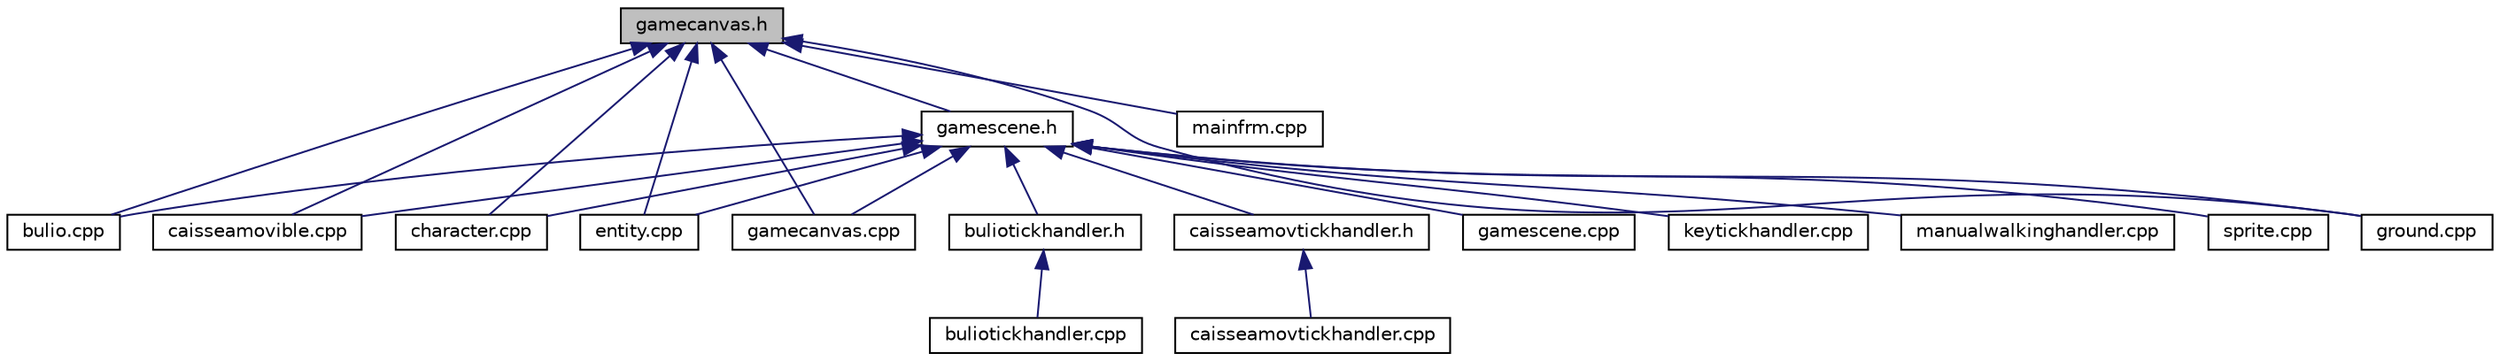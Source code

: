digraph "gamecanvas.h"
{
 // LATEX_PDF_SIZE
  edge [fontname="Helvetica",fontsize="10",labelfontname="Helvetica",labelfontsize="10"];
  node [fontname="Helvetica",fontsize="10",shape=record];
  Node1 [label="gamecanvas.h",height=0.2,width=0.4,color="black", fillcolor="grey75", style="filled", fontcolor="black",tooltip="Déclaration de la classe GameCanvas."];
  Node1 -> Node2 [dir="back",color="midnightblue",fontsize="10",style="solid",fontname="Helvetica"];
  Node2 [label="bulio.cpp",height=0.2,width=0.4,color="black", fillcolor="white", style="filled",URL="$bulio_8cpp.html",tooltip="Définition de la classe Bulio."];
  Node1 -> Node3 [dir="back",color="midnightblue",fontsize="10",style="solid",fontname="Helvetica"];
  Node3 [label="caisseamovible.cpp",height=0.2,width=0.4,color="black", fillcolor="white", style="filled",URL="$caisseamovible_8cpp.html",tooltip="Définition de la classe CaisseAmovible."];
  Node1 -> Node4 [dir="back",color="midnightblue",fontsize="10",style="solid",fontname="Helvetica"];
  Node4 [label="character.cpp",height=0.2,width=0.4,color="black", fillcolor="white", style="filled",URL="$character_8cpp.html",tooltip="Définition de la classe Character."];
  Node1 -> Node5 [dir="back",color="midnightblue",fontsize="10",style="solid",fontname="Helvetica"];
  Node5 [label="entity.cpp",height=0.2,width=0.4,color="black", fillcolor="white", style="filled",URL="$entity_8cpp.html",tooltip="Définition de la classe Entity."];
  Node1 -> Node6 [dir="back",color="midnightblue",fontsize="10",style="solid",fontname="Helvetica"];
  Node6 [label="gamecanvas.cpp",height=0.2,width=0.4,color="black", fillcolor="white", style="filled",URL="$gamecanvas_8cpp.html",tooltip="Déclaration de la classe GameCanvas."];
  Node1 -> Node7 [dir="back",color="midnightblue",fontsize="10",style="solid",fontname="Helvetica"];
  Node7 [label="gamescene.h",height=0.2,width=0.4,color="black", fillcolor="white", style="filled",URL="$gamescene_8h.html",tooltip="Déclaration de la classe GameScene."];
  Node7 -> Node2 [dir="back",color="midnightblue",fontsize="10",style="solid",fontname="Helvetica"];
  Node7 -> Node8 [dir="back",color="midnightblue",fontsize="10",style="solid",fontname="Helvetica"];
  Node8 [label="buliotickhandler.h",height=0.2,width=0.4,color="black", fillcolor="white", style="filled",URL="$buliotickhandler_8h_source.html",tooltip=" "];
  Node8 -> Node9 [dir="back",color="midnightblue",fontsize="10",style="solid",fontname="Helvetica"];
  Node9 [label="buliotickhandler.cpp",height=0.2,width=0.4,color="black", fillcolor="white", style="filled",URL="$buliotickhandler_8cpp.html",tooltip="Définition de la classe BulioTickHandler."];
  Node7 -> Node3 [dir="back",color="midnightblue",fontsize="10",style="solid",fontname="Helvetica"];
  Node7 -> Node10 [dir="back",color="midnightblue",fontsize="10",style="solid",fontname="Helvetica"];
  Node10 [label="caisseamovtickhandler.h",height=0.2,width=0.4,color="black", fillcolor="white", style="filled",URL="$caisseamovtickhandler_8h_source.html",tooltip=" "];
  Node10 -> Node11 [dir="back",color="midnightblue",fontsize="10",style="solid",fontname="Helvetica"];
  Node11 [label="caisseamovtickhandler.cpp",height=0.2,width=0.4,color="black", fillcolor="white", style="filled",URL="$caisseamovtickhandler_8cpp.html",tooltip="Définition de la classe caisseAmovTickHandler."];
  Node7 -> Node4 [dir="back",color="midnightblue",fontsize="10",style="solid",fontname="Helvetica"];
  Node7 -> Node5 [dir="back",color="midnightblue",fontsize="10",style="solid",fontname="Helvetica"];
  Node7 -> Node6 [dir="back",color="midnightblue",fontsize="10",style="solid",fontname="Helvetica"];
  Node7 -> Node12 [dir="back",color="midnightblue",fontsize="10",style="solid",fontname="Helvetica"];
  Node12 [label="gamescene.cpp",height=0.2,width=0.4,color="black", fillcolor="white", style="filled",URL="$gamescene_8cpp.html",tooltip="Définition de la classe GameScene."];
  Node7 -> Node13 [dir="back",color="midnightblue",fontsize="10",style="solid",fontname="Helvetica"];
  Node13 [label="ground.cpp",height=0.2,width=0.4,color="black", fillcolor="white", style="filled",URL="$ground_8cpp.html",tooltip="Définition de la classe Ground."];
  Node7 -> Node14 [dir="back",color="midnightblue",fontsize="10",style="solid",fontname="Helvetica"];
  Node14 [label="keytickhandler.cpp",height=0.2,width=0.4,color="black", fillcolor="white", style="filled",URL="$keytickhandler_8cpp.html",tooltip="Définition de la classe KeyTickHandler."];
  Node7 -> Node15 [dir="back",color="midnightblue",fontsize="10",style="solid",fontname="Helvetica"];
  Node15 [label="manualwalkinghandler.cpp",height=0.2,width=0.4,color="black", fillcolor="white", style="filled",URL="$manualwalkinghandler_8cpp.html",tooltip="Définition de la classe ManualWalkingHandler."];
  Node7 -> Node16 [dir="back",color="midnightblue",fontsize="10",style="solid",fontname="Helvetica"];
  Node16 [label="sprite.cpp",height=0.2,width=0.4,color="black", fillcolor="white", style="filled",URL="$sprite_8cpp.html",tooltip="Définition de la classe Sprite."];
  Node1 -> Node13 [dir="back",color="midnightblue",fontsize="10",style="solid",fontname="Helvetica"];
  Node1 -> Node17 [dir="back",color="midnightblue",fontsize="10",style="solid",fontname="Helvetica"];
  Node17 [label="mainfrm.cpp",height=0.2,width=0.4,color="black", fillcolor="white", style="filled",URL="$mainfrm_8cpp.html",tooltip="Définition de la classe MainFrm."];
}

